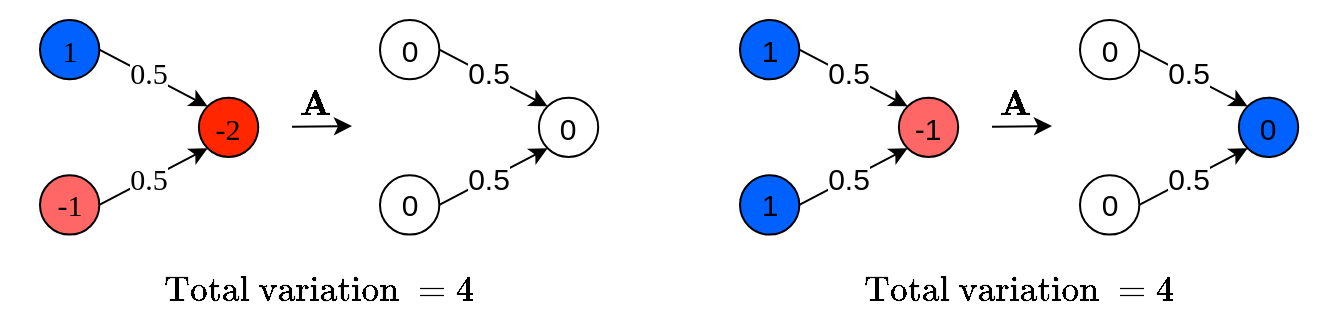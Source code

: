 <mxfile version="21.6.9" type="github">
  <diagram name="Page-1" id="REud6LdkQCmYzk8Tt0Y1">
    <mxGraphModel dx="1012" dy="525" grid="1" gridSize="10" guides="1" tooltips="1" connect="1" arrows="1" fold="1" page="1" pageScale="1" pageWidth="1400" pageHeight="850" math="1" shadow="0">
      <root>
        <mxCell id="0" />
        <mxCell id="1" parent="0" />
        <mxCell id="nD5JQ_gQBQ9pCs-6-M2N-1" value="" style="group" vertex="1" connectable="0" parent="1">
          <mxGeometry x="120" y="280" width="318" height="160" as="geometry" />
        </mxCell>
        <mxCell id="nufcQK88efFLEqd7DRlZ-60" value="" style="rounded=0;whiteSpace=wrap;html=1;strokeColor=none;" parent="nD5JQ_gQBQ9pCs-6-M2N-1" vertex="1">
          <mxGeometry width="318" height="160" as="geometry" />
        </mxCell>
        <mxCell id="nufcQK88efFLEqd7DRlZ-9" value="" style="group" parent="nD5JQ_gQBQ9pCs-6-M2N-1" vertex="1" connectable="0">
          <mxGeometry x="20" y="10" width="109.101" height="107.304" as="geometry" />
        </mxCell>
        <mxCell id="nufcQK88efFLEqd7DRlZ-1" value="1" style="ellipse;whiteSpace=wrap;html=1;aspect=fixed;fillColor=#0061ff;fontSize=15;fontFamily=Times New Roman;" parent="nufcQK88efFLEqd7DRlZ-9" vertex="1">
          <mxGeometry width="29.657" height="29.657" as="geometry" />
        </mxCell>
        <mxCell id="nufcQK88efFLEqd7DRlZ-2" value="-1" style="ellipse;whiteSpace=wrap;html=1;aspect=fixed;fillColor=#FF6666;fontSize=15;fontFamily=Times New Roman;" parent="nufcQK88efFLEqd7DRlZ-9" vertex="1">
          <mxGeometry y="77.647" width="29.657" height="29.657" as="geometry" />
        </mxCell>
        <mxCell id="nufcQK88efFLEqd7DRlZ-3" value="-2" style="ellipse;whiteSpace=wrap;html=1;aspect=fixed;fillColor=#ff2600;fontSize=15;fontFamily=Times New Roman;" parent="nufcQK88efFLEqd7DRlZ-9" vertex="1">
          <mxGeometry x="79.444" y="38.824" width="29.657" height="29.657" as="geometry" />
        </mxCell>
        <mxCell id="nufcQK88efFLEqd7DRlZ-4" style="rounded=0;orthogonalLoop=1;jettySize=auto;html=1;exitX=1;exitY=0.5;exitDx=0;exitDy=0;entryX=0;entryY=0;entryDx=0;entryDy=0;" parent="nufcQK88efFLEqd7DRlZ-9" source="nufcQK88efFLEqd7DRlZ-1" target="nufcQK88efFLEqd7DRlZ-3" edge="1">
          <mxGeometry relative="1" as="geometry" />
        </mxCell>
        <mxCell id="nufcQK88efFLEqd7DRlZ-6" value="0.5" style="edgeLabel;html=1;align=center;verticalAlign=middle;resizable=0;points=[];fontSize=15;fontFamily=Times New Roman;" parent="nufcQK88efFLEqd7DRlZ-4" vertex="1" connectable="0">
          <mxGeometry x="-0.124" y="2" relative="1" as="geometry">
            <mxPoint x="-1" as="offset" />
          </mxGeometry>
        </mxCell>
        <mxCell id="nufcQK88efFLEqd7DRlZ-5" style="rounded=0;orthogonalLoop=1;jettySize=auto;html=1;exitX=1;exitY=0.5;exitDx=0;exitDy=0;entryX=0;entryY=1;entryDx=0;entryDy=0;" parent="nufcQK88efFLEqd7DRlZ-9" source="nufcQK88efFLEqd7DRlZ-2" target="nufcQK88efFLEqd7DRlZ-3" edge="1">
          <mxGeometry relative="1" as="geometry" />
        </mxCell>
        <mxCell id="nufcQK88efFLEqd7DRlZ-7" value="0.5" style="edgeLabel;html=1;align=center;verticalAlign=middle;resizable=0;points=[];fontSize=15;fontFamily=Times New Roman;" parent="nufcQK88efFLEqd7DRlZ-5" vertex="1" connectable="0">
          <mxGeometry x="-0.097" y="1" relative="1" as="geometry">
            <mxPoint as="offset" />
          </mxGeometry>
        </mxCell>
        <mxCell id="nufcQK88efFLEqd7DRlZ-18" value="" style="endArrow=classic;html=1;rounded=0;" parent="nD5JQ_gQBQ9pCs-6-M2N-1" edge="1">
          <mxGeometry width="50" height="50" relative="1" as="geometry">
            <mxPoint x="146" y="63.41" as="sourcePoint" />
            <mxPoint x="176" y="63" as="targetPoint" />
          </mxGeometry>
        </mxCell>
        <mxCell id="nufcQK88efFLEqd7DRlZ-19" value="$$\mathbf{A}$$" style="edgeLabel;html=1;align=center;verticalAlign=middle;resizable=0;points=[];labelBackgroundColor=none;fontSize=15;" parent="nufcQK88efFLEqd7DRlZ-18" vertex="1" connectable="0">
          <mxGeometry x="-0.251" y="2" relative="1" as="geometry">
            <mxPoint y="-10" as="offset" />
          </mxGeometry>
        </mxCell>
        <mxCell id="nufcQK88efFLEqd7DRlZ-20" value="&lt;font style=&quot;font-size: 15px;&quot;&gt;$$\text{Total variation }=4$$&lt;/font&gt;" style="text;html=1;strokeColor=none;fillColor=none;align=center;verticalAlign=middle;whiteSpace=wrap;rounded=0;fontSize=10;" parent="nD5JQ_gQBQ9pCs-6-M2N-1" vertex="1">
          <mxGeometry x="8" y="130" width="302" height="30" as="geometry" />
        </mxCell>
        <mxCell id="nufcQK88efFLEqd7DRlZ-10" value="" style="group" parent="nD5JQ_gQBQ9pCs-6-M2N-1" vertex="1" connectable="0">
          <mxGeometry x="190" y="10" width="109.101" height="107.304" as="geometry" />
        </mxCell>
        <mxCell id="nufcQK88efFLEqd7DRlZ-11" value="0" style="ellipse;whiteSpace=wrap;html=1;aspect=fixed;fontSize=15;" parent="nufcQK88efFLEqd7DRlZ-10" vertex="1">
          <mxGeometry width="29.657" height="29.657" as="geometry" />
        </mxCell>
        <mxCell id="nufcQK88efFLEqd7DRlZ-12" value="0" style="ellipse;whiteSpace=wrap;html=1;aspect=fixed;fontSize=15;" parent="nufcQK88efFLEqd7DRlZ-10" vertex="1">
          <mxGeometry y="77.647" width="29.657" height="29.657" as="geometry" />
        </mxCell>
        <mxCell id="nufcQK88efFLEqd7DRlZ-13" value="0" style="ellipse;whiteSpace=wrap;html=1;aspect=fixed;fontSize=15;" parent="nufcQK88efFLEqd7DRlZ-10" vertex="1">
          <mxGeometry x="79.444" y="38.824" width="29.657" height="29.657" as="geometry" />
        </mxCell>
        <mxCell id="nufcQK88efFLEqd7DRlZ-14" style="rounded=0;orthogonalLoop=1;jettySize=auto;html=1;exitX=1;exitY=0.5;exitDx=0;exitDy=0;entryX=0;entryY=0;entryDx=0;entryDy=0;" parent="nufcQK88efFLEqd7DRlZ-10" source="nufcQK88efFLEqd7DRlZ-11" target="nufcQK88efFLEqd7DRlZ-13" edge="1">
          <mxGeometry relative="1" as="geometry" />
        </mxCell>
        <mxCell id="nufcQK88efFLEqd7DRlZ-15" value="0.5" style="edgeLabel;html=1;align=center;verticalAlign=middle;resizable=0;points=[];fontSize=15;" parent="nufcQK88efFLEqd7DRlZ-14" vertex="1" connectable="0">
          <mxGeometry x="-0.124" y="2" relative="1" as="geometry">
            <mxPoint x="-1" as="offset" />
          </mxGeometry>
        </mxCell>
        <mxCell id="nufcQK88efFLEqd7DRlZ-16" style="rounded=0;orthogonalLoop=1;jettySize=auto;html=1;exitX=1;exitY=0.5;exitDx=0;exitDy=0;entryX=0;entryY=1;entryDx=0;entryDy=0;" parent="nufcQK88efFLEqd7DRlZ-10" source="nufcQK88efFLEqd7DRlZ-12" target="nufcQK88efFLEqd7DRlZ-13" edge="1">
          <mxGeometry relative="1" as="geometry" />
        </mxCell>
        <mxCell id="nufcQK88efFLEqd7DRlZ-17" value="0.5" style="edgeLabel;html=1;align=center;verticalAlign=middle;resizable=0;points=[];fontSize=15;" parent="nufcQK88efFLEqd7DRlZ-16" vertex="1" connectable="0">
          <mxGeometry x="-0.097" y="1" relative="1" as="geometry">
            <mxPoint as="offset" />
          </mxGeometry>
        </mxCell>
        <mxCell id="nD5JQ_gQBQ9pCs-6-M2N-2" value="" style="group" vertex="1" connectable="0" parent="1">
          <mxGeometry x="470" y="280" width="318" height="160" as="geometry" />
        </mxCell>
        <mxCell id="nD5JQ_gQBQ9pCs-6-M2N-3" value="" style="rounded=0;whiteSpace=wrap;html=1;strokeColor=none;" vertex="1" parent="nD5JQ_gQBQ9pCs-6-M2N-2">
          <mxGeometry width="318" height="160" as="geometry" />
        </mxCell>
        <mxCell id="nD5JQ_gQBQ9pCs-6-M2N-4" value="" style="group" vertex="1" connectable="0" parent="nD5JQ_gQBQ9pCs-6-M2N-2">
          <mxGeometry x="20" y="10" width="109.101" height="107.304" as="geometry" />
        </mxCell>
        <mxCell id="nD5JQ_gQBQ9pCs-6-M2N-5" value="1" style="ellipse;whiteSpace=wrap;html=1;aspect=fixed;fillColor=#0061ff;fontSize=15;" vertex="1" parent="nD5JQ_gQBQ9pCs-6-M2N-4">
          <mxGeometry width="29.657" height="29.657" as="geometry" />
        </mxCell>
        <mxCell id="nD5JQ_gQBQ9pCs-6-M2N-6" value="1" style="ellipse;whiteSpace=wrap;html=1;aspect=fixed;fillColor=#0061ff;fontSize=15;" vertex="1" parent="nD5JQ_gQBQ9pCs-6-M2N-4">
          <mxGeometry y="77.647" width="29.657" height="29.657" as="geometry" />
        </mxCell>
        <mxCell id="nD5JQ_gQBQ9pCs-6-M2N-7" value="-1" style="ellipse;whiteSpace=wrap;html=1;aspect=fixed;fillColor=#ff6666;fontSize=15;" vertex="1" parent="nD5JQ_gQBQ9pCs-6-M2N-4">
          <mxGeometry x="79.444" y="38.824" width="29.657" height="29.657" as="geometry" />
        </mxCell>
        <mxCell id="nD5JQ_gQBQ9pCs-6-M2N-8" style="rounded=0;orthogonalLoop=1;jettySize=auto;html=1;exitX=1;exitY=0.5;exitDx=0;exitDy=0;entryX=0;entryY=0;entryDx=0;entryDy=0;" edge="1" parent="nD5JQ_gQBQ9pCs-6-M2N-4" source="nD5JQ_gQBQ9pCs-6-M2N-5" target="nD5JQ_gQBQ9pCs-6-M2N-7">
          <mxGeometry relative="1" as="geometry" />
        </mxCell>
        <mxCell id="nD5JQ_gQBQ9pCs-6-M2N-9" value="0.5" style="edgeLabel;html=1;align=center;verticalAlign=middle;resizable=0;points=[];fontSize=15;" vertex="1" connectable="0" parent="nD5JQ_gQBQ9pCs-6-M2N-8">
          <mxGeometry x="-0.124" y="2" relative="1" as="geometry">
            <mxPoint x="-1" as="offset" />
          </mxGeometry>
        </mxCell>
        <mxCell id="nD5JQ_gQBQ9pCs-6-M2N-10" style="rounded=0;orthogonalLoop=1;jettySize=auto;html=1;exitX=1;exitY=0.5;exitDx=0;exitDy=0;entryX=0;entryY=1;entryDx=0;entryDy=0;" edge="1" parent="nD5JQ_gQBQ9pCs-6-M2N-4" source="nD5JQ_gQBQ9pCs-6-M2N-6" target="nD5JQ_gQBQ9pCs-6-M2N-7">
          <mxGeometry relative="1" as="geometry" />
        </mxCell>
        <mxCell id="nD5JQ_gQBQ9pCs-6-M2N-11" value="0.5" style="edgeLabel;html=1;align=center;verticalAlign=middle;resizable=0;points=[];fontSize=15;" vertex="1" connectable="0" parent="nD5JQ_gQBQ9pCs-6-M2N-10">
          <mxGeometry x="-0.097" y="1" relative="1" as="geometry">
            <mxPoint as="offset" />
          </mxGeometry>
        </mxCell>
        <mxCell id="nD5JQ_gQBQ9pCs-6-M2N-12" value="" style="endArrow=classic;html=1;rounded=0;" edge="1" parent="nD5JQ_gQBQ9pCs-6-M2N-2">
          <mxGeometry width="50" height="50" relative="1" as="geometry">
            <mxPoint x="146" y="63.41" as="sourcePoint" />
            <mxPoint x="176" y="63" as="targetPoint" />
          </mxGeometry>
        </mxCell>
        <mxCell id="nD5JQ_gQBQ9pCs-6-M2N-13" value="$$\mathbf{A}$$" style="edgeLabel;html=1;align=center;verticalAlign=middle;resizable=0;points=[];labelBackgroundColor=none;fontSize=15;" vertex="1" connectable="0" parent="nD5JQ_gQBQ9pCs-6-M2N-12">
          <mxGeometry x="-0.251" y="2" relative="1" as="geometry">
            <mxPoint y="-10" as="offset" />
          </mxGeometry>
        </mxCell>
        <mxCell id="nD5JQ_gQBQ9pCs-6-M2N-14" value="$$\text{Total variation }=4$$" style="text;html=1;strokeColor=none;fillColor=none;align=center;verticalAlign=middle;whiteSpace=wrap;rounded=0;fontSize=15;" vertex="1" parent="nD5JQ_gQBQ9pCs-6-M2N-2">
          <mxGeometry x="8" y="130" width="302" height="30" as="geometry" />
        </mxCell>
        <mxCell id="nD5JQ_gQBQ9pCs-6-M2N-15" value="" style="group" vertex="1" connectable="0" parent="nD5JQ_gQBQ9pCs-6-M2N-2">
          <mxGeometry x="190" y="10" width="109.101" height="107.304" as="geometry" />
        </mxCell>
        <mxCell id="nD5JQ_gQBQ9pCs-6-M2N-16" value="0" style="ellipse;whiteSpace=wrap;html=1;aspect=fixed;fontSize=15;" vertex="1" parent="nD5JQ_gQBQ9pCs-6-M2N-15">
          <mxGeometry width="29.657" height="29.657" as="geometry" />
        </mxCell>
        <mxCell id="nD5JQ_gQBQ9pCs-6-M2N-17" value="0" style="ellipse;whiteSpace=wrap;html=1;aspect=fixed;fontSize=15;" vertex="1" parent="nD5JQ_gQBQ9pCs-6-M2N-15">
          <mxGeometry y="77.647" width="29.657" height="29.657" as="geometry" />
        </mxCell>
        <mxCell id="nD5JQ_gQBQ9pCs-6-M2N-18" value="0" style="ellipse;whiteSpace=wrap;html=1;aspect=fixed;fillColor=#0061ff;fontSize=15;" vertex="1" parent="nD5JQ_gQBQ9pCs-6-M2N-15">
          <mxGeometry x="79.444" y="38.824" width="29.657" height="29.657" as="geometry" />
        </mxCell>
        <mxCell id="nD5JQ_gQBQ9pCs-6-M2N-19" style="rounded=0;orthogonalLoop=1;jettySize=auto;html=1;exitX=1;exitY=0.5;exitDx=0;exitDy=0;entryX=0;entryY=0;entryDx=0;entryDy=0;" edge="1" parent="nD5JQ_gQBQ9pCs-6-M2N-15" source="nD5JQ_gQBQ9pCs-6-M2N-16" target="nD5JQ_gQBQ9pCs-6-M2N-18">
          <mxGeometry relative="1" as="geometry" />
        </mxCell>
        <mxCell id="nD5JQ_gQBQ9pCs-6-M2N-20" value="0.5" style="edgeLabel;html=1;align=center;verticalAlign=middle;resizable=0;points=[];fontSize=15;" vertex="1" connectable="0" parent="nD5JQ_gQBQ9pCs-6-M2N-19">
          <mxGeometry x="-0.124" y="2" relative="1" as="geometry">
            <mxPoint x="-1" as="offset" />
          </mxGeometry>
        </mxCell>
        <mxCell id="nD5JQ_gQBQ9pCs-6-M2N-21" style="rounded=0;orthogonalLoop=1;jettySize=auto;html=1;exitX=1;exitY=0.5;exitDx=0;exitDy=0;entryX=0;entryY=1;entryDx=0;entryDy=0;" edge="1" parent="nD5JQ_gQBQ9pCs-6-M2N-15" source="nD5JQ_gQBQ9pCs-6-M2N-17" target="nD5JQ_gQBQ9pCs-6-M2N-18">
          <mxGeometry relative="1" as="geometry" />
        </mxCell>
        <mxCell id="nD5JQ_gQBQ9pCs-6-M2N-22" value="0.5" style="edgeLabel;html=1;align=center;verticalAlign=middle;resizable=0;points=[];fontSize=15;" vertex="1" connectable="0" parent="nD5JQ_gQBQ9pCs-6-M2N-21">
          <mxGeometry x="-0.097" y="1" relative="1" as="geometry">
            <mxPoint as="offset" />
          </mxGeometry>
        </mxCell>
      </root>
    </mxGraphModel>
  </diagram>
</mxfile>
